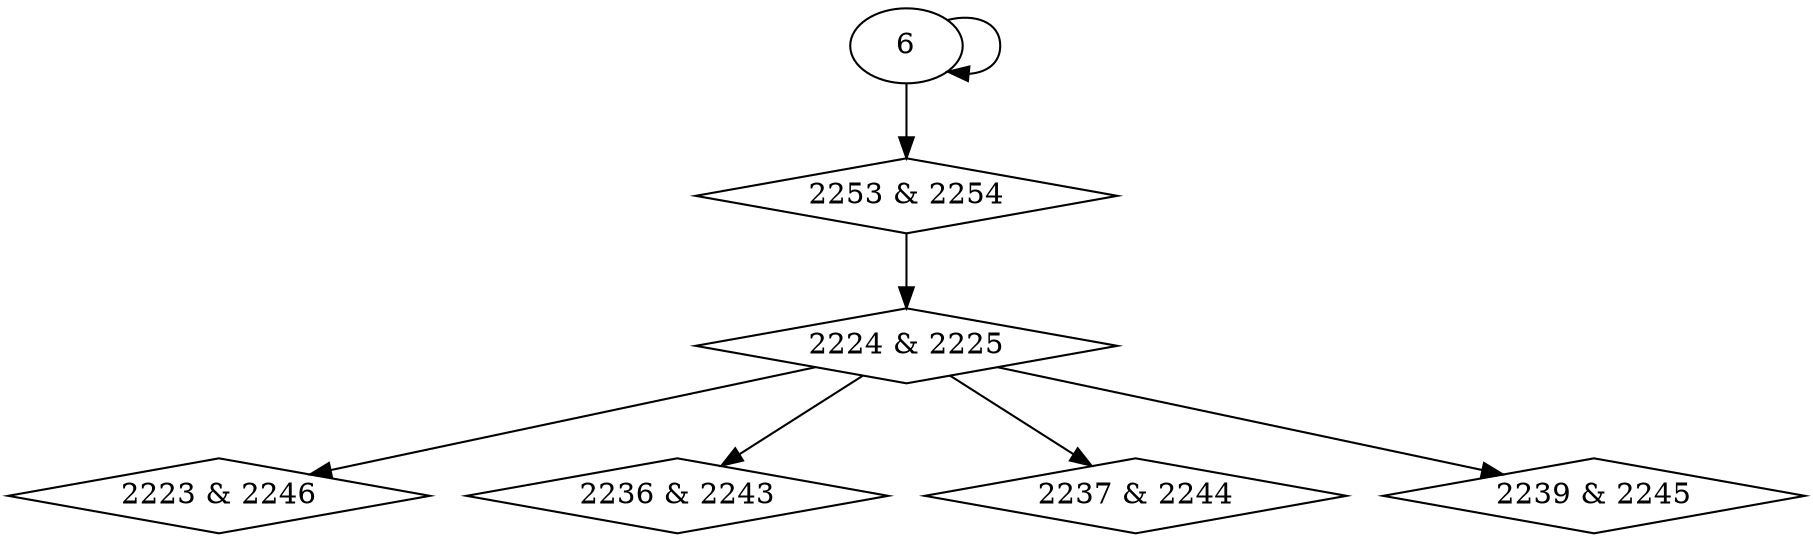 digraph {
0 [label = "2223 & 2246", shape = diamond];
1 [label = "2224 & 2225", shape = diamond];
2 [label = "2236 & 2243", shape = diamond];
3 [label = "2237 & 2244", shape = diamond];
4 [label = "2239 & 2245", shape = diamond];
5 [label = "2253 & 2254", shape = diamond];
1 -> 0;
5 -> 1;
1 -> 2;
1 -> 3;
1 -> 4;
6 -> 5;
6 -> 6;
}
